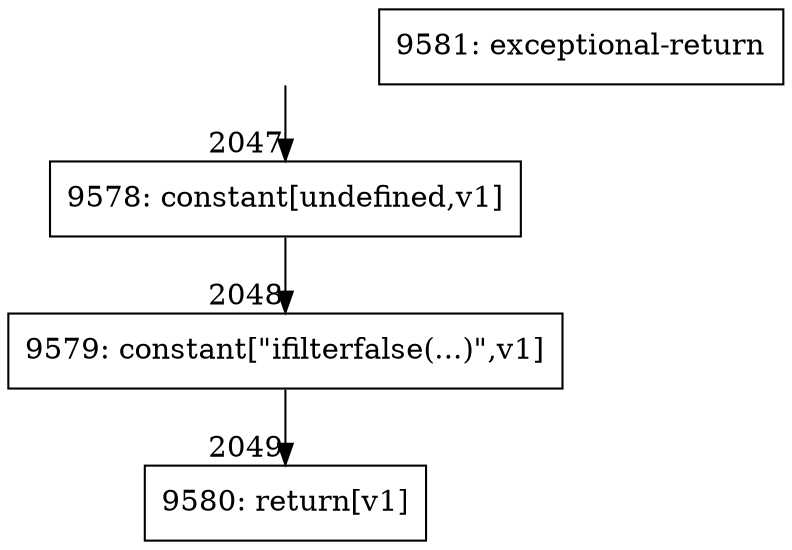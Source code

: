 digraph {
rankdir="TD"
BB_entry150[shape=none,label=""];
BB_entry150 -> BB2047 [tailport=s, headport=n, headlabel="    2047"]
BB2047 [shape=record label="{9578: constant[undefined,v1]}" ] 
BB2047 -> BB2048 [tailport=s, headport=n, headlabel="      2048"]
BB2048 [shape=record label="{9579: constant[\"ifilterfalse(...)\",v1]}" ] 
BB2048 -> BB2049 [tailport=s, headport=n, headlabel="      2049"]
BB2049 [shape=record label="{9580: return[v1]}" ] 
BB2050 [shape=record label="{9581: exceptional-return}" ] 
//#$~ 1222
}
